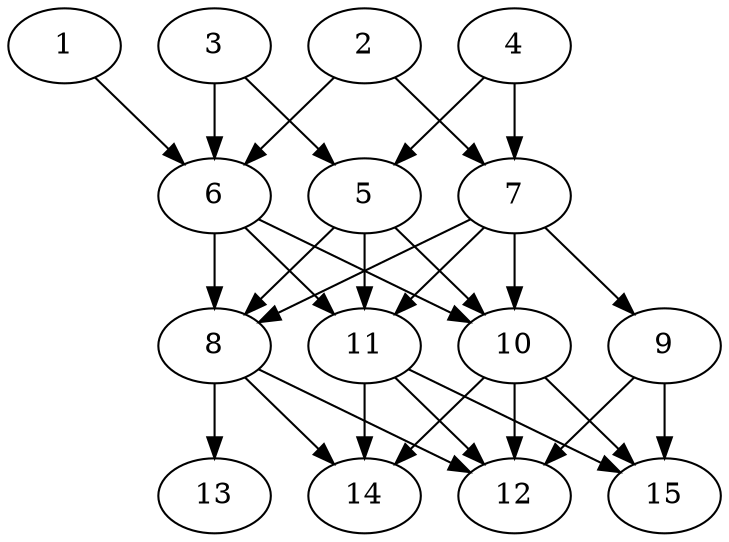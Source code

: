 // DAG automatically generated by daggen at Thu Oct  3 13:59:26 2019
// ./daggen --dot -n 15 --ccr 0.3 --fat 0.7 --regular 0.5 --density 0.9 --mindata 5242880 --maxdata 52428800 
digraph G {
  1 [size="112523947", alpha="0.11", expect_size="33757184"] 
  1 -> 6 [size ="33757184"]
  2 [size="85418667", alpha="0.02", expect_size="25625600"] 
  2 -> 6 [size ="25625600"]
  2 -> 7 [size ="25625600"]
  3 [size="94286507", alpha="0.05", expect_size="28285952"] 
  3 -> 5 [size ="28285952"]
  3 -> 6 [size ="28285952"]
  4 [size="31522133", alpha="0.15", expect_size="9456640"] 
  4 -> 5 [size ="9456640"]
  4 -> 7 [size ="9456640"]
  5 [size="36075520", alpha="0.01", expect_size="10822656"] 
  5 -> 8 [size ="10822656"]
  5 -> 10 [size ="10822656"]
  5 -> 11 [size ="10822656"]
  6 [size="136413867", alpha="0.04", expect_size="40924160"] 
  6 -> 8 [size ="40924160"]
  6 -> 10 [size ="40924160"]
  6 -> 11 [size ="40924160"]
  7 [size="126341120", alpha="0.10", expect_size="37902336"] 
  7 -> 8 [size ="37902336"]
  7 -> 9 [size ="37902336"]
  7 -> 10 [size ="37902336"]
  7 -> 11 [size ="37902336"]
  8 [size="123204267", alpha="0.03", expect_size="36961280"] 
  8 -> 12 [size ="36961280"]
  8 -> 13 [size ="36961280"]
  8 -> 14 [size ="36961280"]
  9 [size="23057067", alpha="0.08", expect_size="6917120"] 
  9 -> 12 [size ="6917120"]
  9 -> 15 [size ="6917120"]
  10 [size="67375787", alpha="0.12", expect_size="20212736"] 
  10 -> 12 [size ="20212736"]
  10 -> 14 [size ="20212736"]
  10 -> 15 [size ="20212736"]
  11 [size="158890667", alpha="0.08", expect_size="47667200"] 
  11 -> 12 [size ="47667200"]
  11 -> 14 [size ="47667200"]
  11 -> 15 [size ="47667200"]
  12 [size="87825067", alpha="0.06", expect_size="26347520"] 
  13 [size="106209280", alpha="0.15", expect_size="31862784"] 
  14 [size="143305387", alpha="0.14", expect_size="42991616"] 
  15 [size="101474987", alpha="0.09", expect_size="30442496"] 
}
